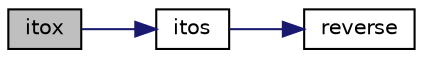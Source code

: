 digraph "itox"
{
  edge [fontname="Helvetica",fontsize="10",labelfontname="Helvetica",labelfontsize="10"];
  node [fontname="Helvetica",fontsize="10",shape=record];
  rankdir="LR";
  Node24 [label="itox",height=0.2,width=0.4,color="black", fillcolor="grey75", style="filled", fontcolor="black"];
  Node24 -> Node25 [color="midnightblue",fontsize="10",style="solid",fontname="Helvetica"];
  Node25 [label="itos",height=0.2,width=0.4,color="black", fillcolor="white", style="filled",URL="$d6/d6b/generic__util_8cpp.html#a5e7908fb09fcb92255d970d32f6740d6"];
  Node25 -> Node26 [color="midnightblue",fontsize="10",style="solid",fontname="Helvetica"];
  Node26 [label="reverse",height=0.2,width=0.4,color="black", fillcolor="white", style="filled",URL="$d6/d6b/generic__util_8cpp.html#acb36ebc193ed813f8490ea2afb3a4d1a"];
}

